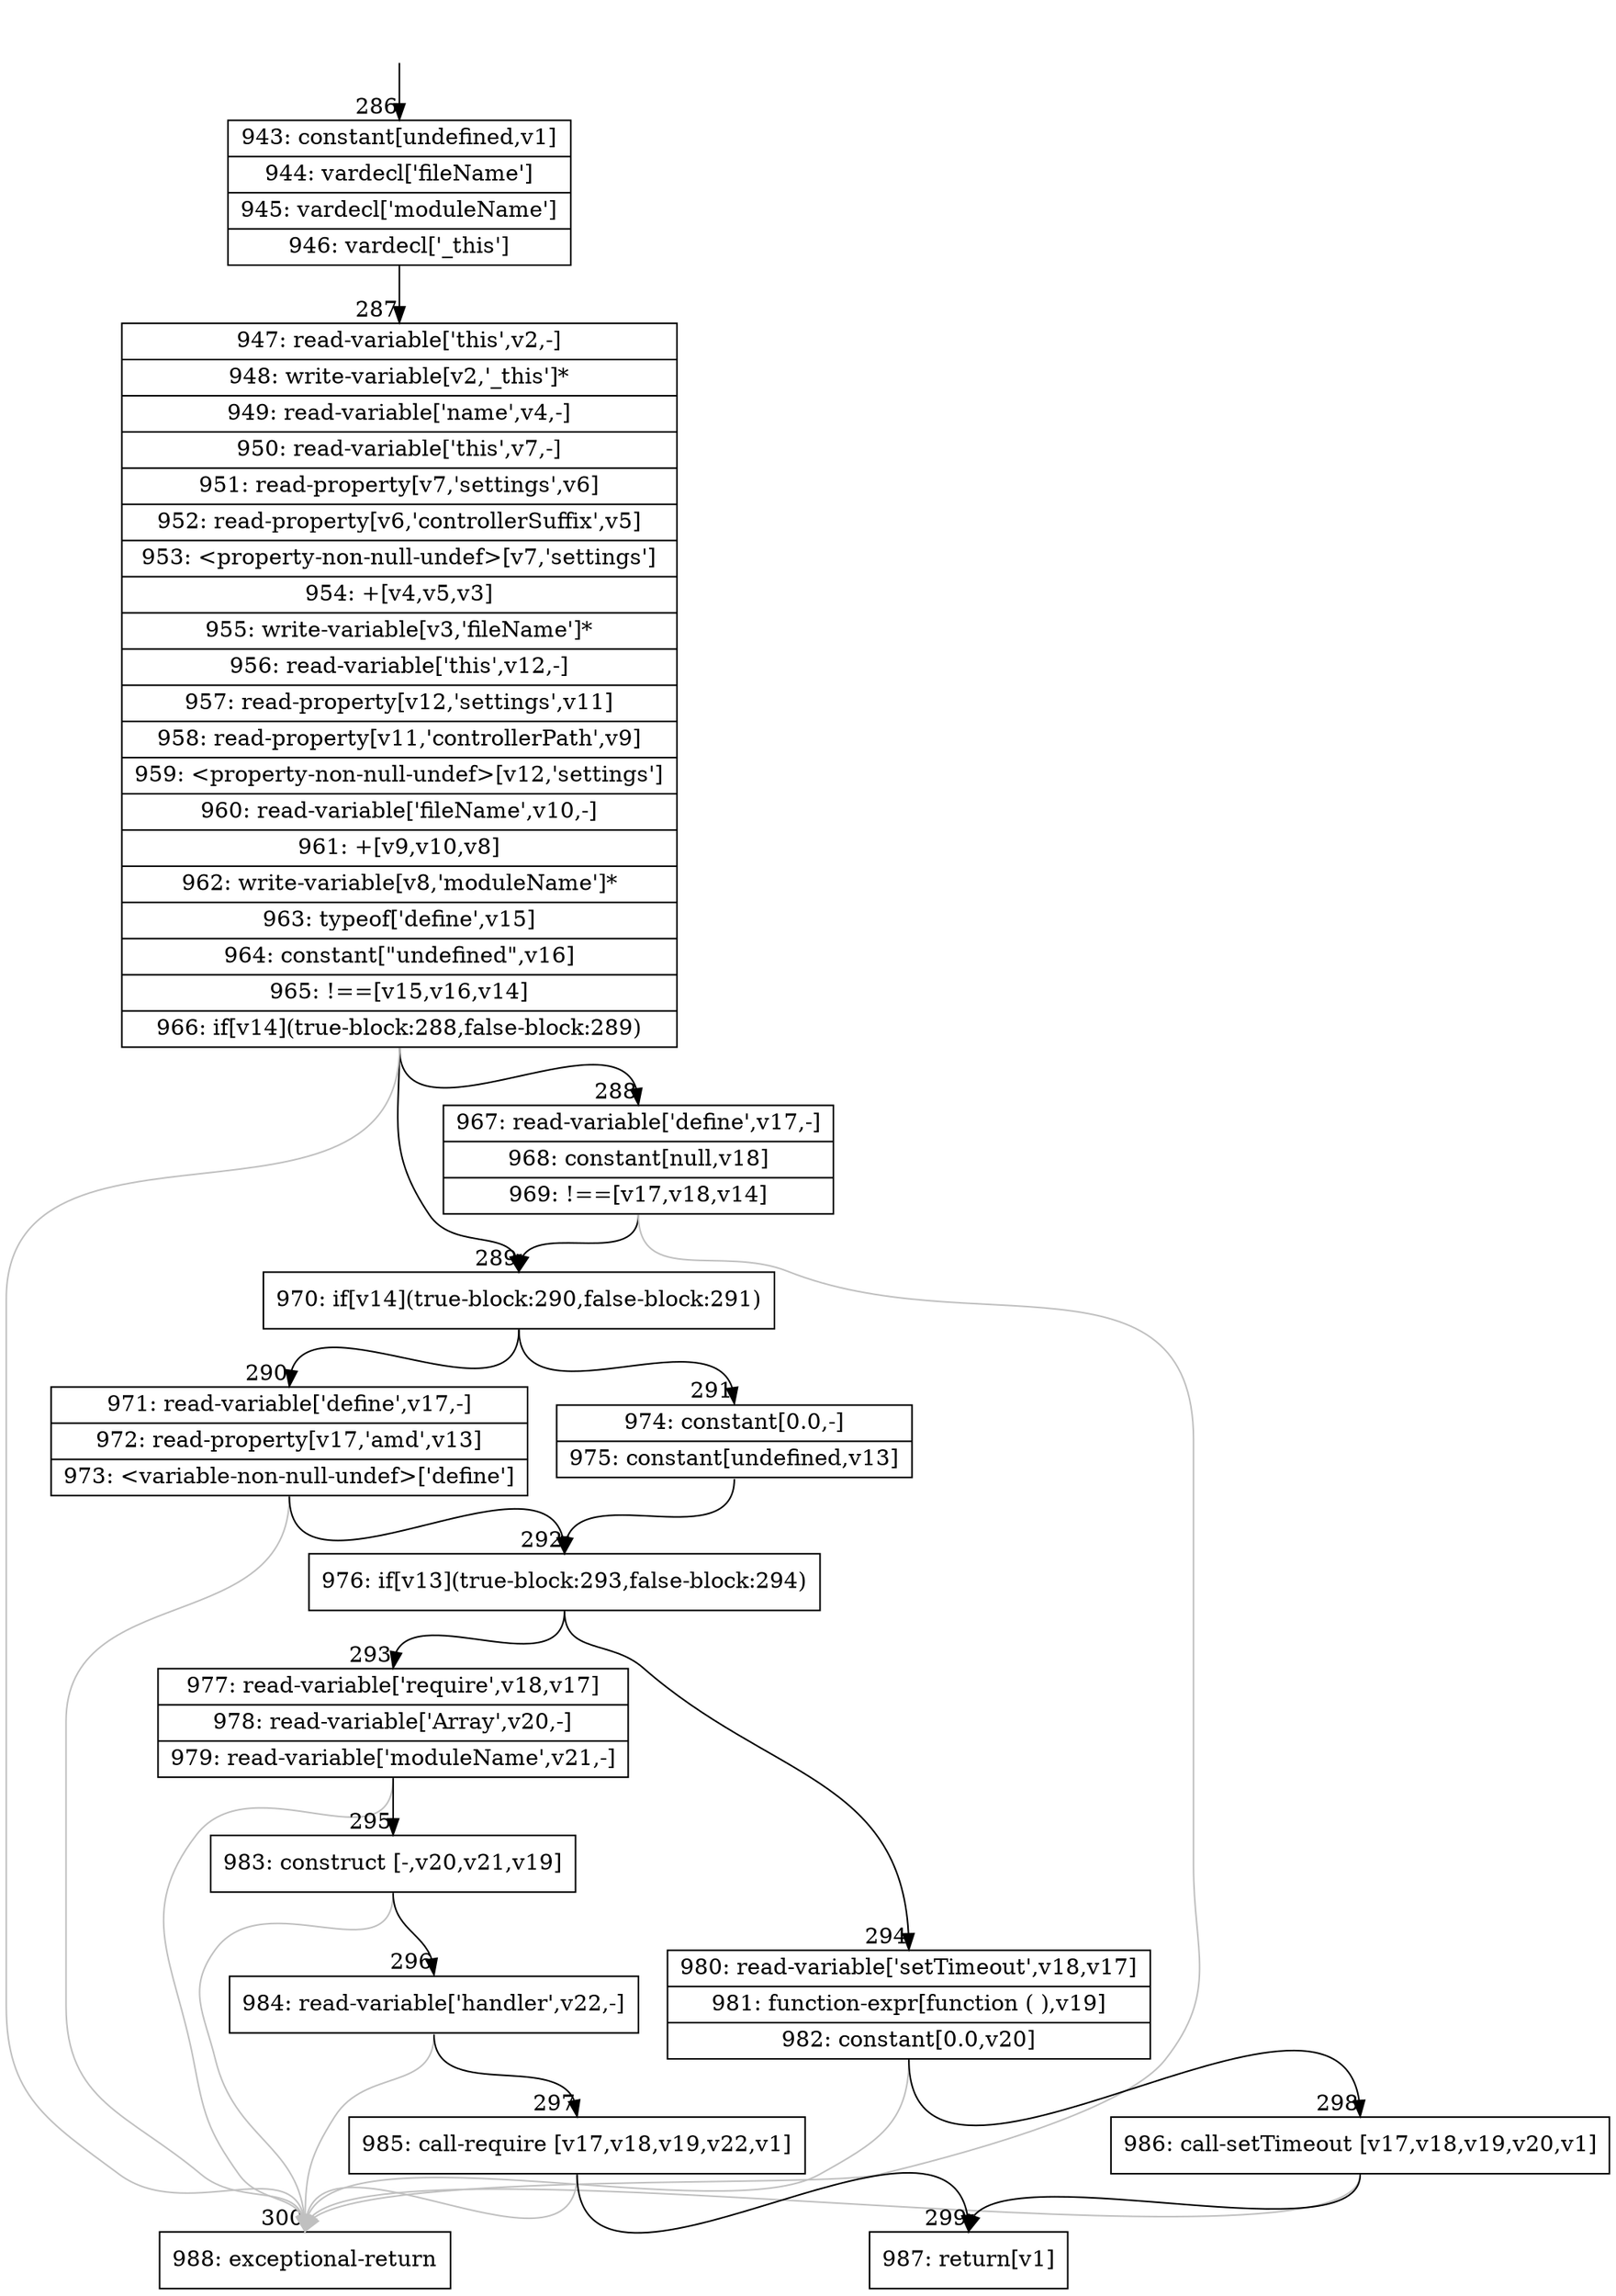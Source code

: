 digraph {
rankdir="TD"
BB_entry30[shape=none,label=""];
BB_entry30 -> BB286 [tailport=s, headport=n, headlabel="    286"]
BB286 [shape=record label="{943: constant[undefined,v1]|944: vardecl['fileName']|945: vardecl['moduleName']|946: vardecl['_this']}" ] 
BB286 -> BB287 [tailport=s, headport=n, headlabel="      287"]
BB287 [shape=record label="{947: read-variable['this',v2,-]|948: write-variable[v2,'_this']*|949: read-variable['name',v4,-]|950: read-variable['this',v7,-]|951: read-property[v7,'settings',v6]|952: read-property[v6,'controllerSuffix',v5]|953: \<property-non-null-undef\>[v7,'settings']|954: +[v4,v5,v3]|955: write-variable[v3,'fileName']*|956: read-variable['this',v12,-]|957: read-property[v12,'settings',v11]|958: read-property[v11,'controllerPath',v9]|959: \<property-non-null-undef\>[v12,'settings']|960: read-variable['fileName',v10,-]|961: +[v9,v10,v8]|962: write-variable[v8,'moduleName']*|963: typeof['define',v15]|964: constant[\"undefined\",v16]|965: !==[v15,v16,v14]|966: if[v14](true-block:288,false-block:289)}" ] 
BB287 -> BB289 [tailport=s, headport=n, headlabel="      289"]
BB287 -> BB288 [tailport=s, headport=n, headlabel="      288"]
BB287 -> BB300 [tailport=s, headport=n, color=gray, headlabel="      300"]
BB288 [shape=record label="{967: read-variable['define',v17,-]|968: constant[null,v18]|969: !==[v17,v18,v14]}" ] 
BB288 -> BB289 [tailport=s, headport=n]
BB288 -> BB300 [tailport=s, headport=n, color=gray]
BB289 [shape=record label="{970: if[v14](true-block:290,false-block:291)}" ] 
BB289 -> BB290 [tailport=s, headport=n, headlabel="      290"]
BB289 -> BB291 [tailport=s, headport=n, headlabel="      291"]
BB290 [shape=record label="{971: read-variable['define',v17,-]|972: read-property[v17,'amd',v13]|973: \<variable-non-null-undef\>['define']}" ] 
BB290 -> BB292 [tailport=s, headport=n, headlabel="      292"]
BB290 -> BB300 [tailport=s, headport=n, color=gray]
BB291 [shape=record label="{974: constant[0.0,-]|975: constant[undefined,v13]}" ] 
BB291 -> BB292 [tailport=s, headport=n]
BB292 [shape=record label="{976: if[v13](true-block:293,false-block:294)}" ] 
BB292 -> BB293 [tailport=s, headport=n, headlabel="      293"]
BB292 -> BB294 [tailport=s, headport=n, headlabel="      294"]
BB293 [shape=record label="{977: read-variable['require',v18,v17]|978: read-variable['Array',v20,-]|979: read-variable['moduleName',v21,-]}" ] 
BB293 -> BB295 [tailport=s, headport=n, headlabel="      295"]
BB293 -> BB300 [tailport=s, headport=n, color=gray]
BB294 [shape=record label="{980: read-variable['setTimeout',v18,v17]|981: function-expr[function ( ),v19]|982: constant[0.0,v20]}" ] 
BB294 -> BB298 [tailport=s, headport=n, headlabel="      298"]
BB294 -> BB300 [tailport=s, headport=n, color=gray]
BB295 [shape=record label="{983: construct [-,v20,v21,v19]}" ] 
BB295 -> BB296 [tailport=s, headport=n, headlabel="      296"]
BB295 -> BB300 [tailport=s, headport=n, color=gray]
BB296 [shape=record label="{984: read-variable['handler',v22,-]}" ] 
BB296 -> BB297 [tailport=s, headport=n, headlabel="      297"]
BB296 -> BB300 [tailport=s, headport=n, color=gray]
BB297 [shape=record label="{985: call-require [v17,v18,v19,v22,v1]}" ] 
BB297 -> BB299 [tailport=s, headport=n, headlabel="      299"]
BB297 -> BB300 [tailport=s, headport=n, color=gray]
BB298 [shape=record label="{986: call-setTimeout [v17,v18,v19,v20,v1]}" ] 
BB298 -> BB299 [tailport=s, headport=n]
BB298 -> BB300 [tailport=s, headport=n, color=gray]
BB299 [shape=record label="{987: return[v1]}" ] 
BB300 [shape=record label="{988: exceptional-return}" ] 
//#$~ 315
}
